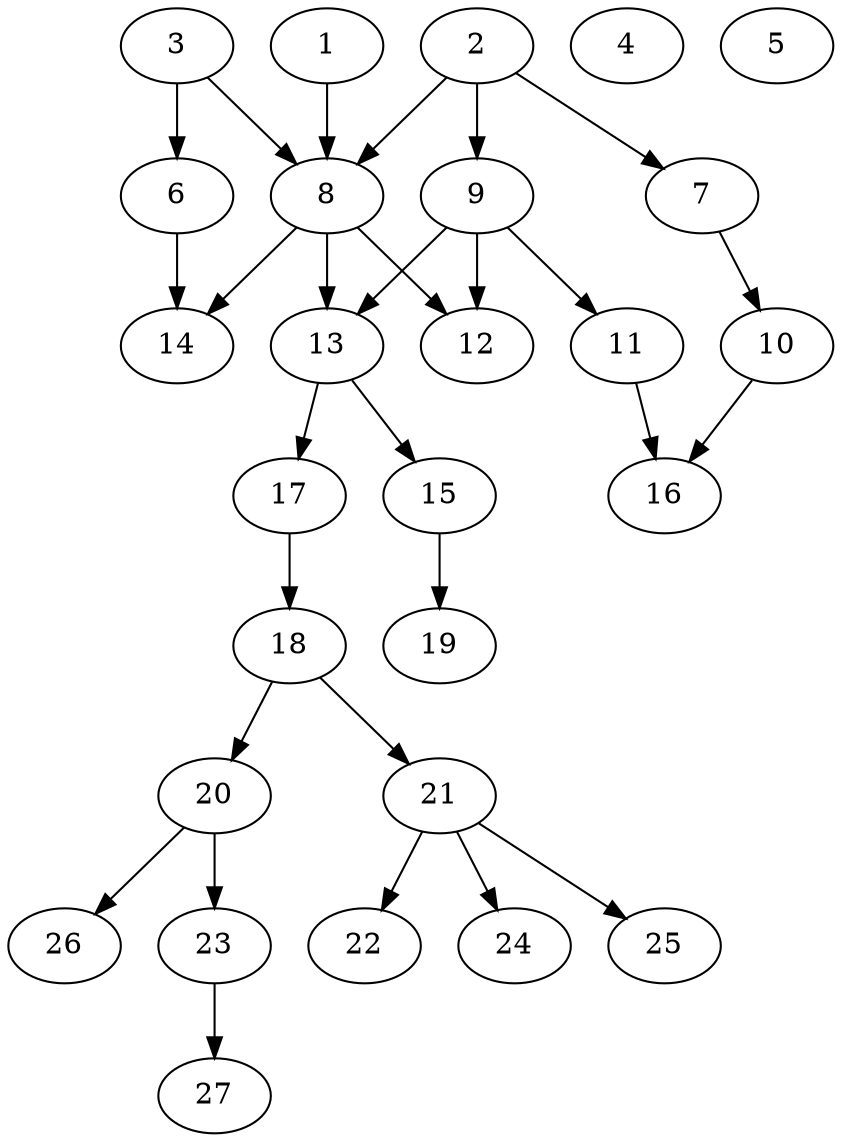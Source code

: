 // DAG (tier=2-normal, mode=data, n=27, ccr=0.403, fat=0.539, density=0.472, regular=0.540, jump=0.168, mindata=2097152, maxdata=16777216)
// DAG automatically generated by daggen at Sun Aug 24 16:33:34 2025
// /home/ermia/Project/Environments/daggen/bin/daggen --dot --ccr 0.403 --fat 0.539 --regular 0.540 --density 0.472 --jump 0.168 --mindata 2097152 --maxdata 16777216 -n 27 
digraph G {
  1 [size="2295354425238337093632", alpha="0.07", expect_size="1147677212619168546816"]
  1 -> 8 [size ="1392055305633792"]
  2 [size="4204688619670572367872", alpha="0.07", expect_size="2102344309835286183936"]
  2 -> 7 [size ="2084071173783552"]
  2 -> 8 [size ="2084071173783552"]
  2 -> 9 [size ="2084071173783552"]
  3 [size="86421457256944848", alpha="0.09", expect_size="43210728628472424"]
  3 -> 6 [size ="1750592733052928"]
  3 -> 8 [size ="1750592733052928"]
  4 [size="39944575982398752", alpha="0.12", expect_size="19972287991199376"]
  5 [size="2331895987699712000000", alpha="0.13", expect_size="1165947993849856000000"]
  6 [size="1501671175601455628288", alpha="0.05", expect_size="750835587800727814144"]
  6 -> 14 [size ="1049075029901312"]
  7 [size="78992739212762608", alpha="0.02", expect_size="39496369606381304"]
  7 -> 10 [size ="64923832942592"]
  8 [size="190007260300565824", alpha="0.03", expect_size="95003630150282912"]
  8 -> 12 [size ="500725037662208"]
  8 -> 13 [size ="500725037662208"]
  8 -> 14 [size ="500725037662208"]
  9 [size="1987388429531189608448", alpha="0.13", expect_size="993694214765594804224"]
  9 -> 11 [size ="1264576649756672"]
  9 -> 12 [size ="1264576649756672"]
  9 -> 13 [size ="1264576649756672"]
  10 [size="4529939204977489920", alpha="0.16", expect_size="2264969602488744960"]
  10 -> 16 [size ="1920040307785728"]
  11 [size="7058636420395244", alpha="0.01", expect_size="3529318210197622"]
  11 -> 16 [size ="664013763510272"]
  12 [size="2307671022054146048000", alpha="0.10", expect_size="1153835511027073024000"]
  13 [size="319771028716831899648", alpha="0.19", expect_size="159885514358415949824"]
  13 -> 15 [size ="374095711567872"]
  13 -> 17 [size ="374095711567872"]
  14 [size="3696106063702184165376", alpha="0.19", expect_size="1848053031851092082688"]
  15 [size="125629854961163567104", alpha="0.12", expect_size="62814927480581783552"]
  15 -> 19 [size ="200671282331648"]
  16 [size="3704617956131721216", alpha="0.08", expect_size="1852308978065860608"]
  17 [size="582597634316977280", alpha="0.07", expect_size="291298817158488640"]
  17 -> 18 [size ="613945652019200"]
  18 [size="31823731229892476", alpha="0.09", expect_size="15911865614946238"]
  18 -> 20 [size ="2110599307722752"]
  18 -> 21 [size ="2110599307722752"]
  19 [size="4997420075724931", alpha="0.19", expect_size="2498710037862465"]
  20 [size="18098973012609990656", alpha="0.07", expect_size="9049486506304995328"]
  20 -> 23 [size ="55147514298368"]
  20 -> 26 [size ="55147514298368"]
  21 [size="728401973985317504", alpha="0.05", expect_size="364200986992658752"]
  21 -> 22 [size ="368625978441728"]
  21 -> 24 [size ="368625978441728"]
  21 -> 25 [size ="368625978441728"]
  22 [size="724762540977476861952", alpha="0.13", expect_size="362381270488738430976"]
  23 [size="163043369197502464000", alpha="0.19", expect_size="81521684598751232000"]
  23 -> 27 [size ="238758448332800"]
  24 [size="2043246569421838", alpha="0.14", expect_size="1021623284710919"]
  25 [size="357676161278694464", alpha="0.04", expect_size="178838080639347232"]
  26 [size="16628376696259122", alpha="0.15", expect_size="8314188348129561"]
  27 [size="580123942997551360", alpha="0.12", expect_size="290061971498775680"]
}